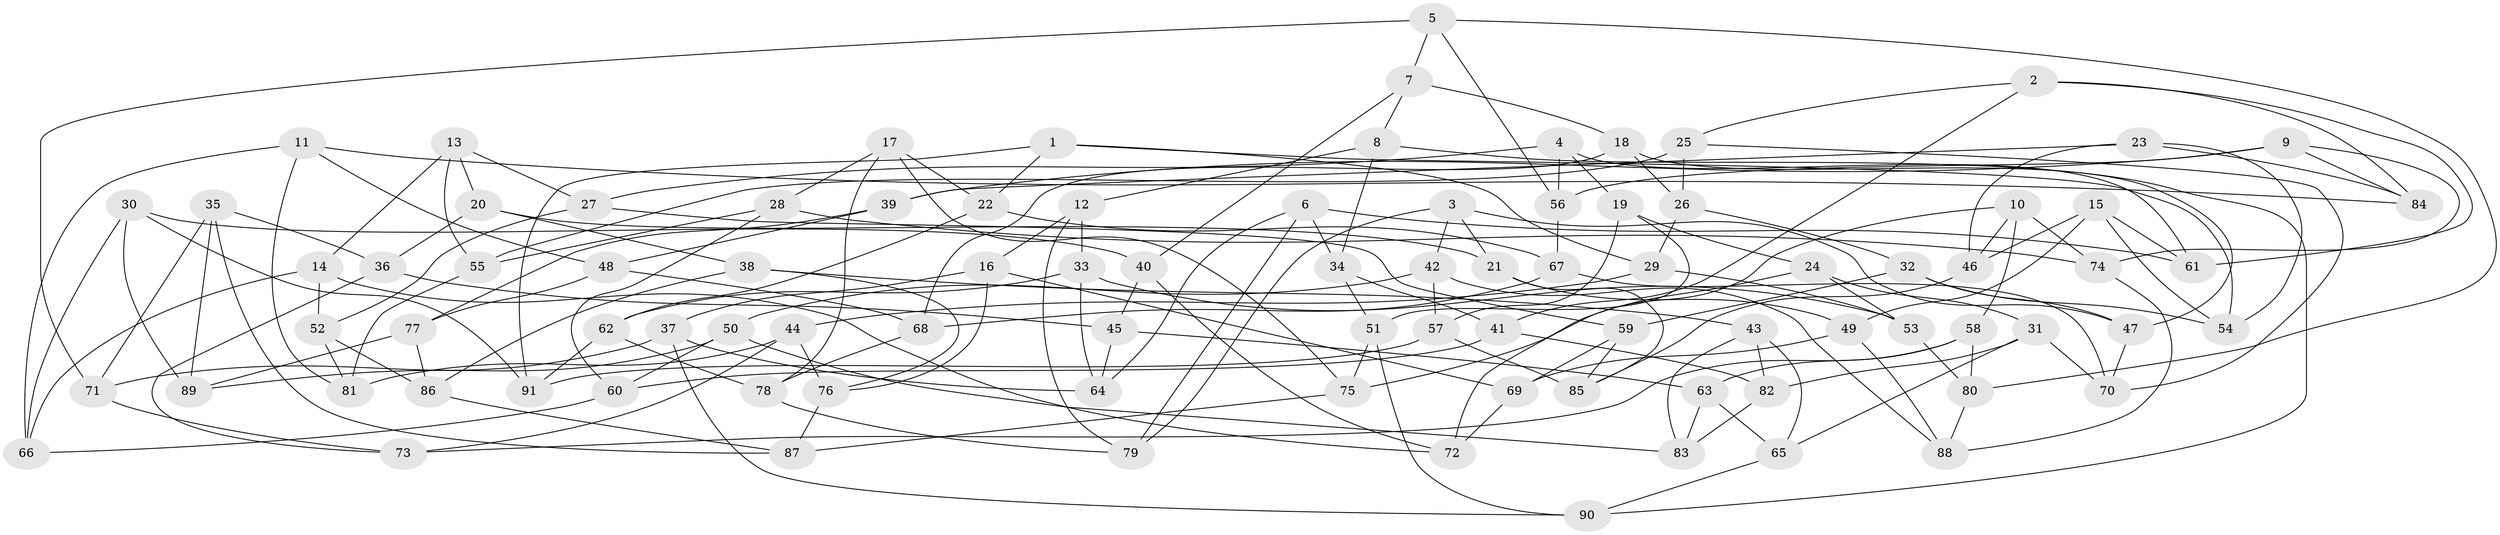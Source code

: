 // Generated by graph-tools (version 1.1) at 2025/50/03/09/25 03:50:49]
// undirected, 91 vertices, 182 edges
graph export_dot {
graph [start="1"]
  node [color=gray90,style=filled];
  1;
  2;
  3;
  4;
  5;
  6;
  7;
  8;
  9;
  10;
  11;
  12;
  13;
  14;
  15;
  16;
  17;
  18;
  19;
  20;
  21;
  22;
  23;
  24;
  25;
  26;
  27;
  28;
  29;
  30;
  31;
  32;
  33;
  34;
  35;
  36;
  37;
  38;
  39;
  40;
  41;
  42;
  43;
  44;
  45;
  46;
  47;
  48;
  49;
  50;
  51;
  52;
  53;
  54;
  55;
  56;
  57;
  58;
  59;
  60;
  61;
  62;
  63;
  64;
  65;
  66;
  67;
  68;
  69;
  70;
  71;
  72;
  73;
  74;
  75;
  76;
  77;
  78;
  79;
  80;
  81;
  82;
  83;
  84;
  85;
  86;
  87;
  88;
  89;
  90;
  91;
  1 -- 29;
  1 -- 22;
  1 -- 54;
  1 -- 91;
  2 -- 84;
  2 -- 61;
  2 -- 25;
  2 -- 41;
  3 -- 42;
  3 -- 47;
  3 -- 21;
  3 -- 79;
  4 -- 61;
  4 -- 27;
  4 -- 19;
  4 -- 56;
  5 -- 7;
  5 -- 71;
  5 -- 80;
  5 -- 56;
  6 -- 61;
  6 -- 79;
  6 -- 34;
  6 -- 64;
  7 -- 18;
  7 -- 8;
  7 -- 40;
  8 -- 12;
  8 -- 90;
  8 -- 34;
  9 -- 39;
  9 -- 84;
  9 -- 74;
  9 -- 56;
  10 -- 72;
  10 -- 46;
  10 -- 74;
  10 -- 58;
  11 -- 84;
  11 -- 48;
  11 -- 81;
  11 -- 66;
  12 -- 79;
  12 -- 16;
  12 -- 33;
  13 -- 14;
  13 -- 20;
  13 -- 27;
  13 -- 55;
  14 -- 52;
  14 -- 72;
  14 -- 66;
  15 -- 54;
  15 -- 49;
  15 -- 61;
  15 -- 46;
  16 -- 76;
  16 -- 69;
  16 -- 37;
  17 -- 75;
  17 -- 78;
  17 -- 22;
  17 -- 28;
  18 -- 47;
  18 -- 68;
  18 -- 26;
  19 -- 57;
  19 -- 51;
  19 -- 24;
  20 -- 38;
  20 -- 21;
  20 -- 36;
  21 -- 85;
  21 -- 49;
  22 -- 62;
  22 -- 67;
  23 -- 54;
  23 -- 84;
  23 -- 46;
  23 -- 39;
  24 -- 31;
  24 -- 75;
  24 -- 53;
  25 -- 55;
  25 -- 70;
  25 -- 26;
  26 -- 29;
  26 -- 32;
  27 -- 59;
  27 -- 52;
  28 -- 55;
  28 -- 74;
  28 -- 60;
  29 -- 44;
  29 -- 53;
  30 -- 40;
  30 -- 66;
  30 -- 89;
  30 -- 91;
  31 -- 65;
  31 -- 70;
  31 -- 82;
  32 -- 59;
  32 -- 47;
  32 -- 54;
  33 -- 64;
  33 -- 62;
  33 -- 53;
  34 -- 41;
  34 -- 51;
  35 -- 89;
  35 -- 87;
  35 -- 36;
  35 -- 71;
  36 -- 73;
  36 -- 45;
  37 -- 71;
  37 -- 90;
  37 -- 64;
  38 -- 76;
  38 -- 86;
  38 -- 43;
  39 -- 77;
  39 -- 48;
  40 -- 72;
  40 -- 45;
  41 -- 82;
  41 -- 60;
  42 -- 57;
  42 -- 88;
  42 -- 50;
  43 -- 82;
  43 -- 65;
  43 -- 83;
  44 -- 73;
  44 -- 76;
  44 -- 81;
  45 -- 63;
  45 -- 64;
  46 -- 85;
  47 -- 70;
  48 -- 68;
  48 -- 77;
  49 -- 88;
  49 -- 69;
  50 -- 89;
  50 -- 83;
  50 -- 60;
  51 -- 75;
  51 -- 90;
  52 -- 86;
  52 -- 81;
  53 -- 80;
  55 -- 81;
  56 -- 67;
  57 -- 91;
  57 -- 85;
  58 -- 80;
  58 -- 73;
  58 -- 63;
  59 -- 69;
  59 -- 85;
  60 -- 66;
  62 -- 78;
  62 -- 91;
  63 -- 65;
  63 -- 83;
  65 -- 90;
  67 -- 68;
  67 -- 70;
  68 -- 78;
  69 -- 72;
  71 -- 73;
  74 -- 88;
  75 -- 87;
  76 -- 87;
  77 -- 86;
  77 -- 89;
  78 -- 79;
  80 -- 88;
  82 -- 83;
  86 -- 87;
}
